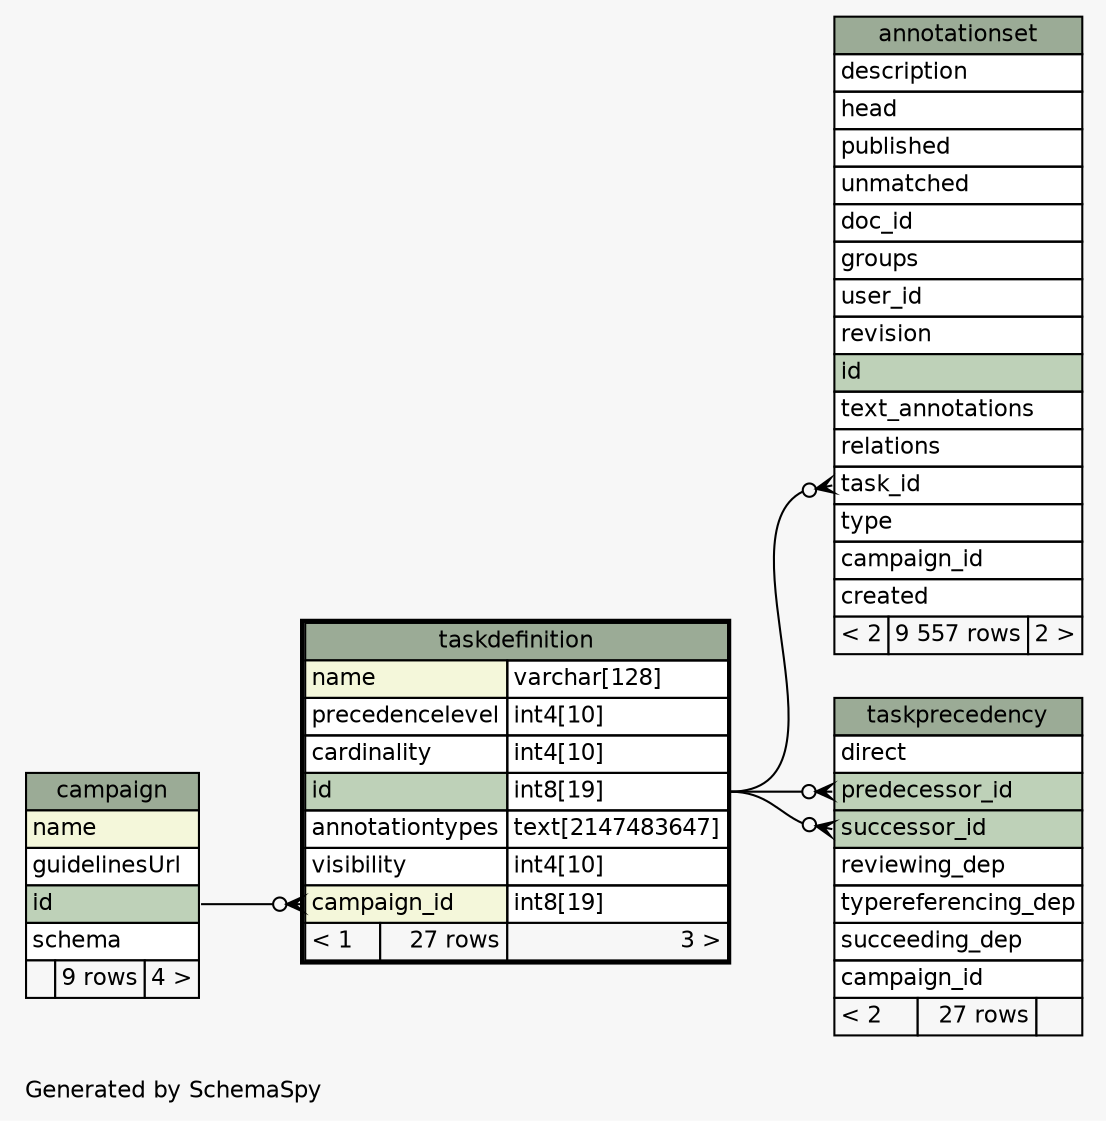 // dot 2.38.0 on Linux 4.10.0-42-generic
// SchemaSpy rev 590
digraph "oneDegreeRelationshipsDiagram" {
  graph [
    rankdir="RL"
    bgcolor="#f7f7f7"
    label="\nGenerated by SchemaSpy"
    labeljust="l"
    nodesep="0.18"
    ranksep="0.46"
    fontname="Helvetica"
    fontsize="11"
  ];
  node [
    fontname="Helvetica"
    fontsize="11"
    shape="plaintext"
  ];
  edge [
    arrowsize="0.8"
  ];
  "annotationset":"task_id":w -> "taskdefinition":"id.type":e [arrowhead=none dir=back arrowtail=crowodot];
  "taskdefinition":"campaign_id":w -> "campaign":"id":e [arrowhead=none dir=back arrowtail=crowodot];
  "taskprecedency":"predecessor_id":w -> "taskdefinition":"id.type":e [arrowhead=none dir=back arrowtail=crowodot];
  "taskprecedency":"successor_id":w -> "taskdefinition":"id.type":e [arrowhead=none dir=back arrowtail=crowodot];
  "annotationset" [
    label=<
    <TABLE BORDER="0" CELLBORDER="1" CELLSPACING="0" BGCOLOR="#ffffff">
      <TR><TD COLSPAN="3" BGCOLOR="#9bab96" ALIGN="CENTER">annotationset</TD></TR>
      <TR><TD PORT="description" COLSPAN="3" ALIGN="LEFT">description</TD></TR>
      <TR><TD PORT="head" COLSPAN="3" ALIGN="LEFT">head</TD></TR>
      <TR><TD PORT="published" COLSPAN="3" ALIGN="LEFT">published</TD></TR>
      <TR><TD PORT="unmatched" COLSPAN="3" ALIGN="LEFT">unmatched</TD></TR>
      <TR><TD PORT="doc_id" COLSPAN="3" ALIGN="LEFT">doc_id</TD></TR>
      <TR><TD PORT="groups" COLSPAN="3" ALIGN="LEFT">groups</TD></TR>
      <TR><TD PORT="user_id" COLSPAN="3" ALIGN="LEFT">user_id</TD></TR>
      <TR><TD PORT="revision" COLSPAN="3" ALIGN="LEFT">revision</TD></TR>
      <TR><TD PORT="id" COLSPAN="3" BGCOLOR="#bed1b8" ALIGN="LEFT">id</TD></TR>
      <TR><TD PORT="text_annotations" COLSPAN="3" ALIGN="LEFT">text_annotations</TD></TR>
      <TR><TD PORT="relations" COLSPAN="3" ALIGN="LEFT">relations</TD></TR>
      <TR><TD PORT="task_id" COLSPAN="3" ALIGN="LEFT">task_id</TD></TR>
      <TR><TD PORT="type" COLSPAN="3" ALIGN="LEFT">type</TD></TR>
      <TR><TD PORT="campaign_id" COLSPAN="3" ALIGN="LEFT">campaign_id</TD></TR>
      <TR><TD PORT="created" COLSPAN="3" ALIGN="LEFT">created</TD></TR>
      <TR><TD ALIGN="LEFT" BGCOLOR="#f7f7f7">&lt; 2</TD><TD ALIGN="RIGHT" BGCOLOR="#f7f7f7">9 557 rows</TD><TD ALIGN="RIGHT" BGCOLOR="#f7f7f7">2 &gt;</TD></TR>
    </TABLE>>
    URL="annotationset.html"
    tooltip="annotationset"
  ];
  "campaign" [
    label=<
    <TABLE BORDER="0" CELLBORDER="1" CELLSPACING="0" BGCOLOR="#ffffff">
      <TR><TD COLSPAN="3" BGCOLOR="#9bab96" ALIGN="CENTER">campaign</TD></TR>
      <TR><TD PORT="name" COLSPAN="3" BGCOLOR="#f4f7da" ALIGN="LEFT">name</TD></TR>
      <TR><TD PORT="guidelinesUrl" COLSPAN="3" ALIGN="LEFT">guidelinesUrl</TD></TR>
      <TR><TD PORT="id" COLSPAN="3" BGCOLOR="#bed1b8" ALIGN="LEFT">id</TD></TR>
      <TR><TD PORT="schema" COLSPAN="3" ALIGN="LEFT">schema</TD></TR>
      <TR><TD ALIGN="LEFT" BGCOLOR="#f7f7f7">  </TD><TD ALIGN="RIGHT" BGCOLOR="#f7f7f7">9 rows</TD><TD ALIGN="RIGHT" BGCOLOR="#f7f7f7">4 &gt;</TD></TR>
    </TABLE>>
    URL="campaign.html"
    tooltip="campaign"
  ];
  "taskdefinition" [
    label=<
    <TABLE BORDER="2" CELLBORDER="1" CELLSPACING="0" BGCOLOR="#ffffff">
      <TR><TD COLSPAN="3" BGCOLOR="#9bab96" ALIGN="CENTER">taskdefinition</TD></TR>
      <TR><TD PORT="name" COLSPAN="2" BGCOLOR="#f4f7da" ALIGN="LEFT">name</TD><TD PORT="name.type" ALIGN="LEFT">varchar[128]</TD></TR>
      <TR><TD PORT="precedencelevel" COLSPAN="2" ALIGN="LEFT">precedencelevel</TD><TD PORT="precedencelevel.type" ALIGN="LEFT">int4[10]</TD></TR>
      <TR><TD PORT="cardinality" COLSPAN="2" ALIGN="LEFT">cardinality</TD><TD PORT="cardinality.type" ALIGN="LEFT">int4[10]</TD></TR>
      <TR><TD PORT="id" COLSPAN="2" BGCOLOR="#bed1b8" ALIGN="LEFT">id</TD><TD PORT="id.type" ALIGN="LEFT">int8[19]</TD></TR>
      <TR><TD PORT="annotationtypes" COLSPAN="2" ALIGN="LEFT">annotationtypes</TD><TD PORT="annotationtypes.type" ALIGN="LEFT">text[2147483647]</TD></TR>
      <TR><TD PORT="visibility" COLSPAN="2" ALIGN="LEFT">visibility</TD><TD PORT="visibility.type" ALIGN="LEFT">int4[10]</TD></TR>
      <TR><TD PORT="campaign_id" COLSPAN="2" BGCOLOR="#f4f7da" ALIGN="LEFT">campaign_id</TD><TD PORT="campaign_id.type" ALIGN="LEFT">int8[19]</TD></TR>
      <TR><TD ALIGN="LEFT" BGCOLOR="#f7f7f7">&lt; 1</TD><TD ALIGN="RIGHT" BGCOLOR="#f7f7f7">27 rows</TD><TD ALIGN="RIGHT" BGCOLOR="#f7f7f7">3 &gt;</TD></TR>
    </TABLE>>
    URL="taskdefinition.html"
    tooltip="taskdefinition"
  ];
  "taskprecedency" [
    label=<
    <TABLE BORDER="0" CELLBORDER="1" CELLSPACING="0" BGCOLOR="#ffffff">
      <TR><TD COLSPAN="3" BGCOLOR="#9bab96" ALIGN="CENTER">taskprecedency</TD></TR>
      <TR><TD PORT="direct" COLSPAN="3" ALIGN="LEFT">direct</TD></TR>
      <TR><TD PORT="predecessor_id" COLSPAN="3" BGCOLOR="#bed1b8" ALIGN="LEFT">predecessor_id</TD></TR>
      <TR><TD PORT="successor_id" COLSPAN="3" BGCOLOR="#bed1b8" ALIGN="LEFT">successor_id</TD></TR>
      <TR><TD PORT="reviewing_dep" COLSPAN="3" ALIGN="LEFT">reviewing_dep</TD></TR>
      <TR><TD PORT="typereferencing_dep" COLSPAN="3" ALIGN="LEFT">typereferencing_dep</TD></TR>
      <TR><TD PORT="succeeding_dep" COLSPAN="3" ALIGN="LEFT">succeeding_dep</TD></TR>
      <TR><TD PORT="campaign_id" COLSPAN="3" ALIGN="LEFT">campaign_id</TD></TR>
      <TR><TD ALIGN="LEFT" BGCOLOR="#f7f7f7">&lt; 2</TD><TD ALIGN="RIGHT" BGCOLOR="#f7f7f7">27 rows</TD><TD ALIGN="RIGHT" BGCOLOR="#f7f7f7">  </TD></TR>
    </TABLE>>
    URL="taskprecedency.html"
    tooltip="taskprecedency"
  ];
}

